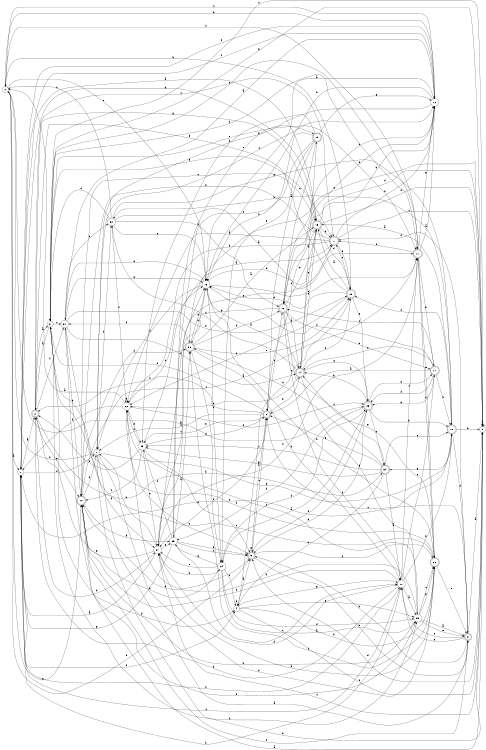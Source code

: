 digraph n28_2 {
__start0 [label="" shape="none"];

rankdir=LR;
size="8,5";

s0 [style="filled", color="black", fillcolor="white" shape="circle", label="0"];
s1 [style="filled", color="black", fillcolor="white" shape="circle", label="1"];
s2 [style="rounded,filled", color="black", fillcolor="white" shape="doublecircle", label="2"];
s3 [style="filled", color="black", fillcolor="white" shape="circle", label="3"];
s4 [style="filled", color="black", fillcolor="white" shape="circle", label="4"];
s5 [style="rounded,filled", color="black", fillcolor="white" shape="doublecircle", label="5"];
s6 [style="rounded,filled", color="black", fillcolor="white" shape="doublecircle", label="6"];
s7 [style="filled", color="black", fillcolor="white" shape="circle", label="7"];
s8 [style="rounded,filled", color="black", fillcolor="white" shape="doublecircle", label="8"];
s9 [style="filled", color="black", fillcolor="white" shape="circle", label="9"];
s10 [style="rounded,filled", color="black", fillcolor="white" shape="doublecircle", label="10"];
s11 [style="rounded,filled", color="black", fillcolor="white" shape="doublecircle", label="11"];
s12 [style="filled", color="black", fillcolor="white" shape="circle", label="12"];
s13 [style="filled", color="black", fillcolor="white" shape="circle", label="13"];
s14 [style="rounded,filled", color="black", fillcolor="white" shape="doublecircle", label="14"];
s15 [style="rounded,filled", color="black", fillcolor="white" shape="doublecircle", label="15"];
s16 [style="rounded,filled", color="black", fillcolor="white" shape="doublecircle", label="16"];
s17 [style="rounded,filled", color="black", fillcolor="white" shape="doublecircle", label="17"];
s18 [style="rounded,filled", color="black", fillcolor="white" shape="doublecircle", label="18"];
s19 [style="rounded,filled", color="black", fillcolor="white" shape="doublecircle", label="19"];
s20 [style="rounded,filled", color="black", fillcolor="white" shape="doublecircle", label="20"];
s21 [style="rounded,filled", color="black", fillcolor="white" shape="doublecircle", label="21"];
s22 [style="filled", color="black", fillcolor="white" shape="circle", label="22"];
s23 [style="rounded,filled", color="black", fillcolor="white" shape="doublecircle", label="23"];
s24 [style="filled", color="black", fillcolor="white" shape="circle", label="24"];
s25 [style="filled", color="black", fillcolor="white" shape="circle", label="25"];
s26 [style="rounded,filled", color="black", fillcolor="white" shape="doublecircle", label="26"];
s27 [style="filled", color="black", fillcolor="white" shape="circle", label="27"];
s28 [style="filled", color="black", fillcolor="white" shape="circle", label="28"];
s29 [style="filled", color="black", fillcolor="white" shape="circle", label="29"];
s30 [style="rounded,filled", color="black", fillcolor="white" shape="doublecircle", label="30"];
s31 [style="filled", color="black", fillcolor="white" shape="circle", label="31"];
s32 [style="filled", color="black", fillcolor="white" shape="circle", label="32"];
s33 [style="filled", color="black", fillcolor="white" shape="circle", label="33"];
s34 [style="rounded,filled", color="black", fillcolor="white" shape="doublecircle", label="34"];
s0 -> s1 [label="a"];
s0 -> s23 [label="b"];
s0 -> s12 [label="c"];
s0 -> s5 [label="d"];
s0 -> s13 [label="e"];
s0 -> s11 [label="f"];
s0 -> s10 [label="g"];
s1 -> s2 [label="a"];
s1 -> s28 [label="b"];
s1 -> s12 [label="c"];
s1 -> s7 [label="d"];
s1 -> s4 [label="e"];
s1 -> s28 [label="f"];
s1 -> s19 [label="g"];
s2 -> s3 [label="a"];
s2 -> s34 [label="b"];
s2 -> s21 [label="c"];
s2 -> s27 [label="d"];
s2 -> s10 [label="e"];
s2 -> s31 [label="f"];
s2 -> s19 [label="g"];
s3 -> s2 [label="a"];
s3 -> s4 [label="b"];
s3 -> s31 [label="c"];
s3 -> s11 [label="d"];
s3 -> s11 [label="e"];
s3 -> s25 [label="f"];
s3 -> s21 [label="g"];
s4 -> s5 [label="a"];
s4 -> s26 [label="b"];
s4 -> s20 [label="c"];
s4 -> s4 [label="d"];
s4 -> s25 [label="e"];
s4 -> s9 [label="f"];
s4 -> s28 [label="g"];
s5 -> s6 [label="a"];
s5 -> s8 [label="b"];
s5 -> s6 [label="c"];
s5 -> s10 [label="d"];
s5 -> s23 [label="e"];
s5 -> s26 [label="f"];
s5 -> s5 [label="g"];
s6 -> s7 [label="a"];
s6 -> s27 [label="b"];
s6 -> s16 [label="c"];
s6 -> s3 [label="d"];
s6 -> s14 [label="e"];
s6 -> s2 [label="f"];
s6 -> s33 [label="g"];
s7 -> s8 [label="a"];
s7 -> s0 [label="b"];
s7 -> s12 [label="c"];
s7 -> s26 [label="d"];
s7 -> s9 [label="e"];
s7 -> s32 [label="f"];
s7 -> s18 [label="g"];
s8 -> s9 [label="a"];
s8 -> s5 [label="b"];
s8 -> s6 [label="c"];
s8 -> s21 [label="d"];
s8 -> s28 [label="e"];
s8 -> s10 [label="f"];
s8 -> s28 [label="g"];
s9 -> s10 [label="a"];
s9 -> s9 [label="b"];
s9 -> s27 [label="c"];
s9 -> s5 [label="d"];
s9 -> s30 [label="e"];
s9 -> s3 [label="f"];
s9 -> s3 [label="g"];
s10 -> s11 [label="a"];
s10 -> s25 [label="b"];
s10 -> s19 [label="c"];
s10 -> s30 [label="d"];
s10 -> s24 [label="e"];
s10 -> s7 [label="f"];
s10 -> s29 [label="g"];
s11 -> s12 [label="a"];
s11 -> s17 [label="b"];
s11 -> s3 [label="c"];
s11 -> s26 [label="d"];
s11 -> s26 [label="e"];
s11 -> s21 [label="f"];
s11 -> s12 [label="g"];
s12 -> s13 [label="a"];
s12 -> s13 [label="b"];
s12 -> s16 [label="c"];
s12 -> s0 [label="d"];
s12 -> s16 [label="e"];
s12 -> s1 [label="f"];
s12 -> s7 [label="g"];
s13 -> s14 [label="a"];
s13 -> s30 [label="b"];
s13 -> s11 [label="c"];
s13 -> s21 [label="d"];
s13 -> s31 [label="e"];
s13 -> s7 [label="f"];
s13 -> s24 [label="g"];
s14 -> s15 [label="a"];
s14 -> s22 [label="b"];
s14 -> s19 [label="c"];
s14 -> s32 [label="d"];
s14 -> s23 [label="e"];
s14 -> s20 [label="f"];
s14 -> s25 [label="g"];
s15 -> s6 [label="a"];
s15 -> s13 [label="b"];
s15 -> s16 [label="c"];
s15 -> s33 [label="d"];
s15 -> s24 [label="e"];
s15 -> s29 [label="f"];
s15 -> s12 [label="g"];
s16 -> s14 [label="a"];
s16 -> s17 [label="b"];
s16 -> s34 [label="c"];
s16 -> s9 [label="d"];
s16 -> s19 [label="e"];
s16 -> s28 [label="f"];
s16 -> s27 [label="g"];
s17 -> s6 [label="a"];
s17 -> s18 [label="b"];
s17 -> s16 [label="c"];
s17 -> s23 [label="d"];
s17 -> s14 [label="e"];
s17 -> s13 [label="f"];
s17 -> s23 [label="g"];
s18 -> s19 [label="a"];
s18 -> s32 [label="b"];
s18 -> s1 [label="c"];
s18 -> s8 [label="d"];
s18 -> s9 [label="e"];
s18 -> s20 [label="f"];
s18 -> s34 [label="g"];
s19 -> s1 [label="a"];
s19 -> s12 [label="b"];
s19 -> s6 [label="c"];
s19 -> s20 [label="d"];
s19 -> s14 [label="e"];
s19 -> s9 [label="f"];
s19 -> s21 [label="g"];
s20 -> s19 [label="a"];
s20 -> s0 [label="b"];
s20 -> s21 [label="c"];
s20 -> s13 [label="d"];
s20 -> s2 [label="e"];
s20 -> s22 [label="f"];
s20 -> s23 [label="g"];
s21 -> s22 [label="a"];
s21 -> s10 [label="b"];
s21 -> s9 [label="c"];
s21 -> s22 [label="d"];
s21 -> s20 [label="e"];
s21 -> s12 [label="f"];
s21 -> s27 [label="g"];
s22 -> s0 [label="a"];
s22 -> s5 [label="b"];
s22 -> s13 [label="c"];
s22 -> s23 [label="d"];
s22 -> s33 [label="e"];
s22 -> s1 [label="f"];
s22 -> s22 [label="g"];
s23 -> s24 [label="a"];
s23 -> s18 [label="b"];
s23 -> s34 [label="c"];
s23 -> s5 [label="d"];
s23 -> s17 [label="e"];
s23 -> s29 [label="f"];
s23 -> s14 [label="g"];
s24 -> s25 [label="a"];
s24 -> s27 [label="b"];
s24 -> s4 [label="c"];
s24 -> s25 [label="d"];
s24 -> s27 [label="e"];
s24 -> s23 [label="f"];
s24 -> s29 [label="g"];
s25 -> s8 [label="a"];
s25 -> s22 [label="b"];
s25 -> s26 [label="c"];
s25 -> s31 [label="d"];
s25 -> s8 [label="e"];
s25 -> s22 [label="f"];
s25 -> s26 [label="g"];
s26 -> s27 [label="a"];
s26 -> s13 [label="b"];
s26 -> s3 [label="c"];
s26 -> s3 [label="d"];
s26 -> s8 [label="e"];
s26 -> s30 [label="f"];
s26 -> s14 [label="g"];
s27 -> s1 [label="a"];
s27 -> s7 [label="b"];
s27 -> s13 [label="c"];
s27 -> s28 [label="d"];
s27 -> s29 [label="e"];
s27 -> s11 [label="f"];
s27 -> s2 [label="g"];
s28 -> s25 [label="a"];
s28 -> s2 [label="b"];
s28 -> s1 [label="c"];
s28 -> s10 [label="d"];
s28 -> s17 [label="e"];
s28 -> s11 [label="f"];
s28 -> s18 [label="g"];
s29 -> s30 [label="a"];
s29 -> s5 [label="b"];
s29 -> s28 [label="c"];
s29 -> s5 [label="d"];
s29 -> s15 [label="e"];
s29 -> s33 [label="f"];
s29 -> s1 [label="g"];
s30 -> s19 [label="a"];
s30 -> s28 [label="b"];
s30 -> s24 [label="c"];
s30 -> s31 [label="d"];
s30 -> s20 [label="e"];
s30 -> s16 [label="f"];
s30 -> s13 [label="g"];
s31 -> s12 [label="a"];
s31 -> s10 [label="b"];
s31 -> s32 [label="c"];
s31 -> s14 [label="d"];
s31 -> s20 [label="e"];
s31 -> s27 [label="f"];
s31 -> s13 [label="g"];
s32 -> s11 [label="a"];
s32 -> s16 [label="b"];
s32 -> s0 [label="c"];
s32 -> s3 [label="d"];
s32 -> s13 [label="e"];
s32 -> s22 [label="f"];
s32 -> s18 [label="g"];
s33 -> s21 [label="a"];
s33 -> s2 [label="b"];
s33 -> s10 [label="c"];
s33 -> s6 [label="d"];
s33 -> s27 [label="e"];
s33 -> s22 [label="f"];
s33 -> s5 [label="g"];
s34 -> s28 [label="a"];
s34 -> s4 [label="b"];
s34 -> s18 [label="c"];
s34 -> s30 [label="d"];
s34 -> s33 [label="e"];
s34 -> s33 [label="f"];
s34 -> s6 [label="g"];

}